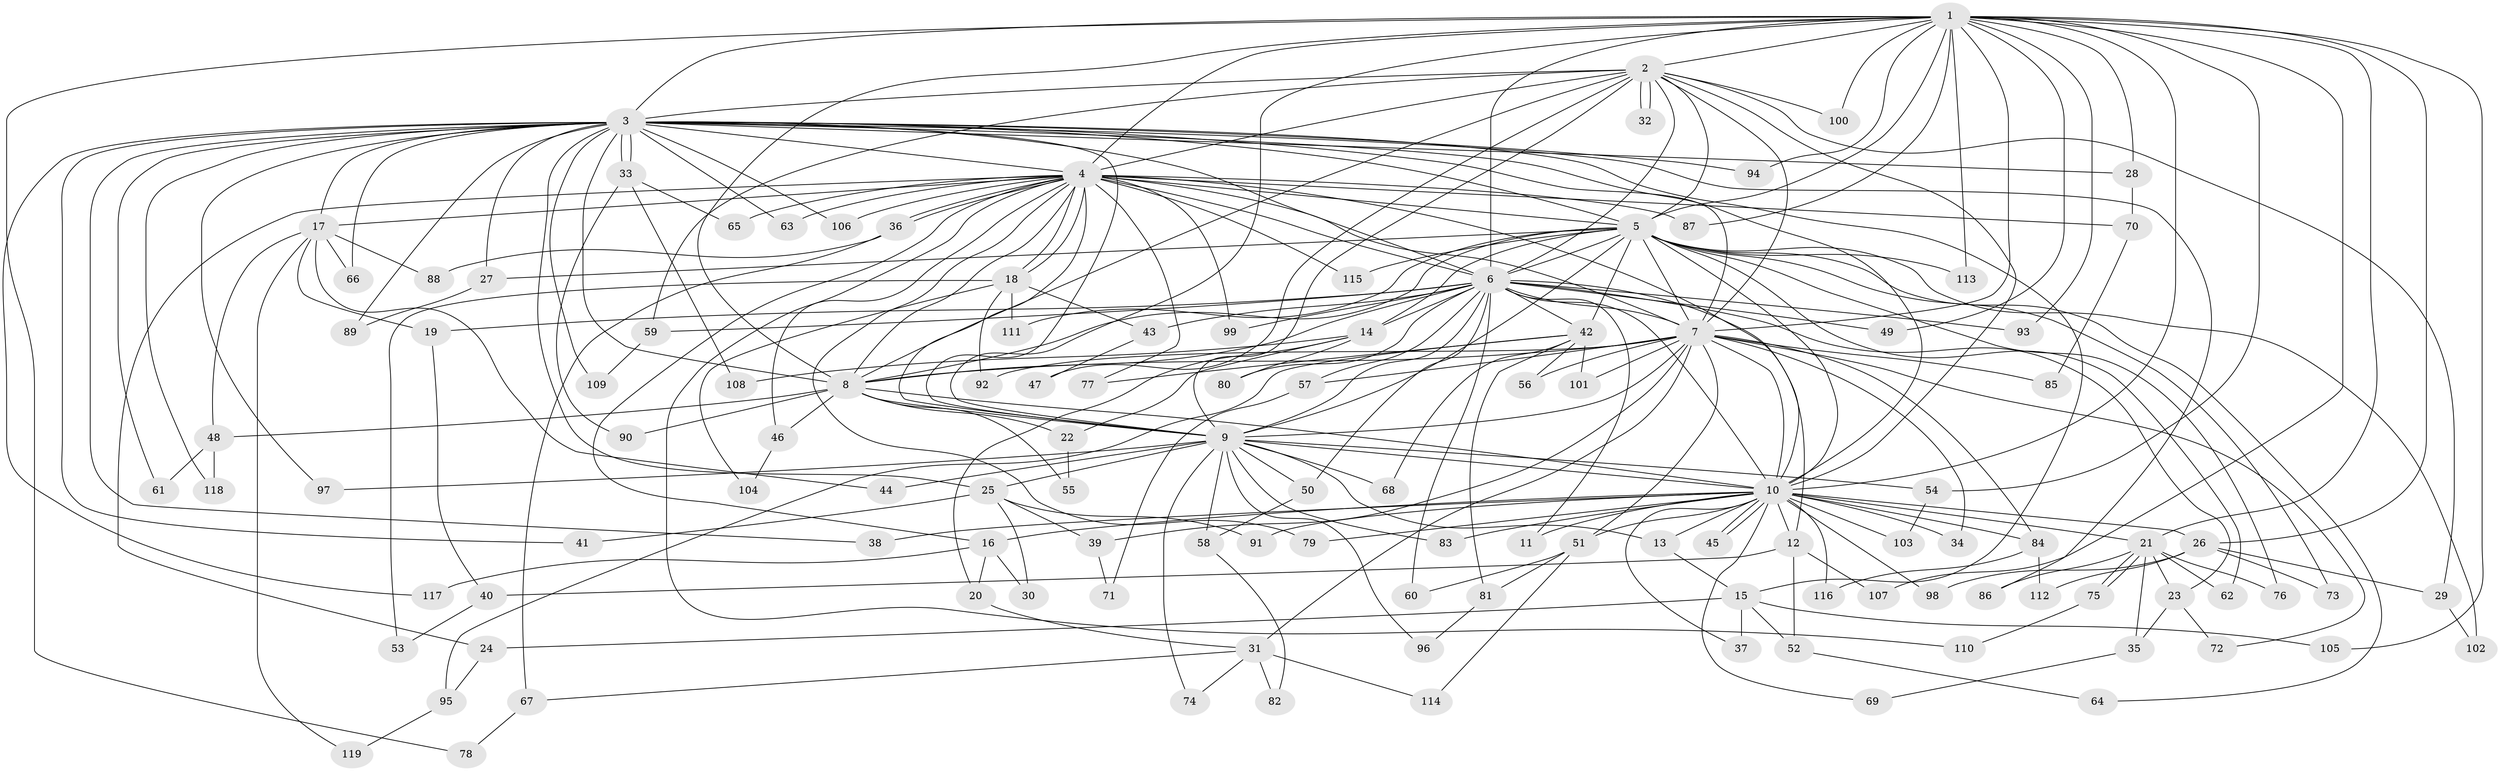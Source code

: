 // Generated by graph-tools (version 1.1) at 2025/25/03/09/25 03:25:50]
// undirected, 119 vertices, 263 edges
graph export_dot {
graph [start="1"]
  node [color=gray90,style=filled];
  1;
  2;
  3;
  4;
  5;
  6;
  7;
  8;
  9;
  10;
  11;
  12;
  13;
  14;
  15;
  16;
  17;
  18;
  19;
  20;
  21;
  22;
  23;
  24;
  25;
  26;
  27;
  28;
  29;
  30;
  31;
  32;
  33;
  34;
  35;
  36;
  37;
  38;
  39;
  40;
  41;
  42;
  43;
  44;
  45;
  46;
  47;
  48;
  49;
  50;
  51;
  52;
  53;
  54;
  55;
  56;
  57;
  58;
  59;
  60;
  61;
  62;
  63;
  64;
  65;
  66;
  67;
  68;
  69;
  70;
  71;
  72;
  73;
  74;
  75;
  76;
  77;
  78;
  79;
  80;
  81;
  82;
  83;
  84;
  85;
  86;
  87;
  88;
  89;
  90;
  91;
  92;
  93;
  94;
  95;
  96;
  97;
  98;
  99;
  100;
  101;
  102;
  103;
  104;
  105;
  106;
  107;
  108;
  109;
  110;
  111;
  112;
  113;
  114;
  115;
  116;
  117;
  118;
  119;
  1 -- 2;
  1 -- 3;
  1 -- 4;
  1 -- 5;
  1 -- 6;
  1 -- 7;
  1 -- 8;
  1 -- 9;
  1 -- 10;
  1 -- 21;
  1 -- 26;
  1 -- 28;
  1 -- 49;
  1 -- 54;
  1 -- 78;
  1 -- 87;
  1 -- 93;
  1 -- 94;
  1 -- 100;
  1 -- 105;
  1 -- 107;
  1 -- 113;
  2 -- 3;
  2 -- 4;
  2 -- 5;
  2 -- 6;
  2 -- 7;
  2 -- 8;
  2 -- 9;
  2 -- 10;
  2 -- 29;
  2 -- 32;
  2 -- 32;
  2 -- 47;
  2 -- 59;
  2 -- 100;
  3 -- 4;
  3 -- 5;
  3 -- 6;
  3 -- 7;
  3 -- 8;
  3 -- 9;
  3 -- 10;
  3 -- 15;
  3 -- 17;
  3 -- 25;
  3 -- 27;
  3 -- 28;
  3 -- 33;
  3 -- 33;
  3 -- 38;
  3 -- 41;
  3 -- 61;
  3 -- 63;
  3 -- 66;
  3 -- 86;
  3 -- 89;
  3 -- 94;
  3 -- 97;
  3 -- 106;
  3 -- 109;
  3 -- 117;
  3 -- 118;
  4 -- 5;
  4 -- 6;
  4 -- 7;
  4 -- 8;
  4 -- 9;
  4 -- 10;
  4 -- 16;
  4 -- 17;
  4 -- 18;
  4 -- 18;
  4 -- 24;
  4 -- 36;
  4 -- 36;
  4 -- 46;
  4 -- 63;
  4 -- 65;
  4 -- 70;
  4 -- 77;
  4 -- 79;
  4 -- 87;
  4 -- 99;
  4 -- 106;
  4 -- 110;
  4 -- 115;
  5 -- 6;
  5 -- 7;
  5 -- 8;
  5 -- 9;
  5 -- 10;
  5 -- 14;
  5 -- 27;
  5 -- 42;
  5 -- 62;
  5 -- 64;
  5 -- 73;
  5 -- 76;
  5 -- 102;
  5 -- 111;
  5 -- 113;
  5 -- 115;
  6 -- 7;
  6 -- 8;
  6 -- 9;
  6 -- 10;
  6 -- 11;
  6 -- 12;
  6 -- 14;
  6 -- 19;
  6 -- 23;
  6 -- 42;
  6 -- 43;
  6 -- 49;
  6 -- 50;
  6 -- 57;
  6 -- 59;
  6 -- 60;
  6 -- 80;
  6 -- 93;
  6 -- 99;
  7 -- 8;
  7 -- 9;
  7 -- 10;
  7 -- 31;
  7 -- 34;
  7 -- 39;
  7 -- 51;
  7 -- 56;
  7 -- 57;
  7 -- 72;
  7 -- 84;
  7 -- 85;
  7 -- 92;
  7 -- 101;
  8 -- 9;
  8 -- 10;
  8 -- 22;
  8 -- 46;
  8 -- 48;
  8 -- 55;
  8 -- 90;
  9 -- 10;
  9 -- 13;
  9 -- 25;
  9 -- 44;
  9 -- 50;
  9 -- 54;
  9 -- 58;
  9 -- 68;
  9 -- 74;
  9 -- 83;
  9 -- 96;
  9 -- 97;
  10 -- 11;
  10 -- 12;
  10 -- 13;
  10 -- 16;
  10 -- 21;
  10 -- 26;
  10 -- 34;
  10 -- 37;
  10 -- 38;
  10 -- 45;
  10 -- 45;
  10 -- 51;
  10 -- 69;
  10 -- 79;
  10 -- 83;
  10 -- 84;
  10 -- 91;
  10 -- 98;
  10 -- 103;
  10 -- 116;
  12 -- 40;
  12 -- 52;
  12 -- 107;
  13 -- 15;
  14 -- 20;
  14 -- 22;
  14 -- 80;
  14 -- 108;
  15 -- 24;
  15 -- 37;
  15 -- 52;
  15 -- 105;
  16 -- 20;
  16 -- 30;
  16 -- 117;
  17 -- 19;
  17 -- 44;
  17 -- 48;
  17 -- 66;
  17 -- 88;
  17 -- 119;
  18 -- 43;
  18 -- 53;
  18 -- 92;
  18 -- 104;
  18 -- 111;
  19 -- 40;
  20 -- 31;
  21 -- 23;
  21 -- 35;
  21 -- 62;
  21 -- 75;
  21 -- 75;
  21 -- 76;
  21 -- 86;
  22 -- 55;
  23 -- 35;
  23 -- 72;
  24 -- 95;
  25 -- 30;
  25 -- 39;
  25 -- 41;
  25 -- 91;
  26 -- 29;
  26 -- 73;
  26 -- 98;
  26 -- 112;
  27 -- 89;
  28 -- 70;
  29 -- 102;
  31 -- 67;
  31 -- 74;
  31 -- 82;
  31 -- 114;
  33 -- 65;
  33 -- 90;
  33 -- 108;
  35 -- 69;
  36 -- 67;
  36 -- 88;
  39 -- 71;
  40 -- 53;
  42 -- 56;
  42 -- 68;
  42 -- 77;
  42 -- 81;
  42 -- 95;
  42 -- 101;
  43 -- 47;
  46 -- 104;
  48 -- 61;
  48 -- 118;
  50 -- 58;
  51 -- 60;
  51 -- 81;
  51 -- 114;
  52 -- 64;
  54 -- 103;
  57 -- 71;
  58 -- 82;
  59 -- 109;
  67 -- 78;
  70 -- 85;
  75 -- 110;
  81 -- 96;
  84 -- 112;
  84 -- 116;
  95 -- 119;
}

